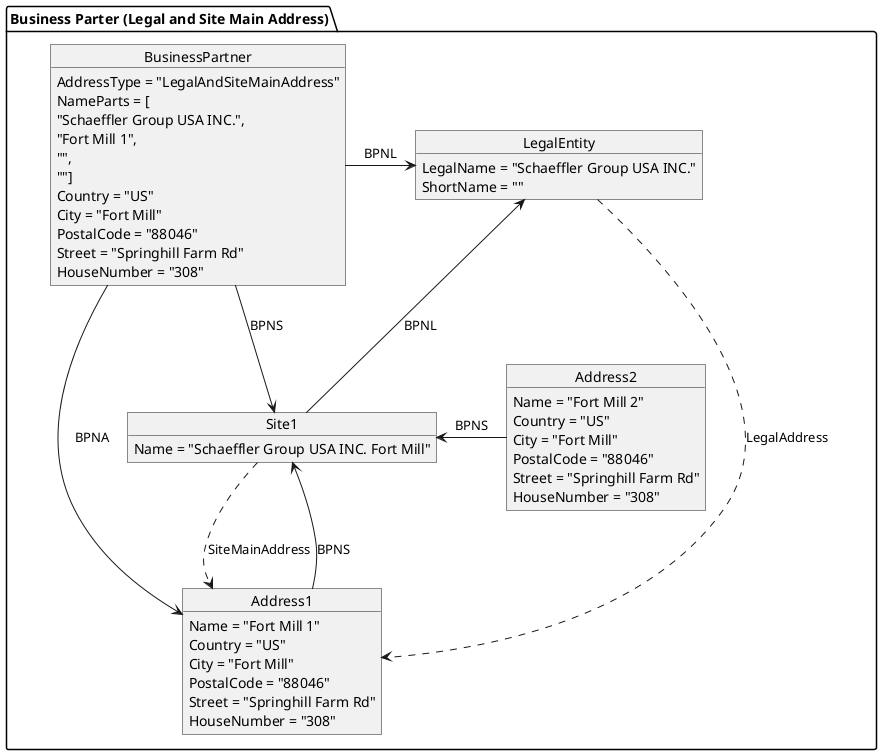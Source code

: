 @startuml legal-and-site-main-address

package "Business Parter (Legal and Site Main Address)" {
  object LegalEntity {
    LegalName = "Schaeffler Group USA INC."
    ShortName = ""
  }

  object Address1 {
    Name = "Fort Mill 1"
    Country = "US"
    City = "Fort Mill"
    PostalCode = "88046"
    Street = "Springhill Farm Rd"
    HouseNumber = "308"
  }

  object Address2 {
    Name = "Fort Mill 2"
    Country = "US"
    City = "Fort Mill"
    PostalCode = "88046"
    Street = "Springhill Farm Rd"
    HouseNumber = "308"
  }

  object Site1 {
    Name = "Schaeffler Group USA INC. Fort Mill"
  }

  object BusinessPartner {
    AddressType = "LegalAndSiteMainAddress"
    NameParts = [
      "Schaeffler Group USA INC.", 
      "Fort Mill 1", 
      "", 
      ""]
    Country = "US"
    City = "Fort Mill"
    PostalCode = "88046"
    Street = "Springhill Farm Rd"
    HouseNumber = "308"
  }

  BusinessPartner -r-> LegalEntity : BPNL
  BusinessPartner -r-> Site1 : BPNS
  BusinessPartner -u-> Address1 : BPNA
  LegalEntity .d.> Address1 : LegalAddress
  Site1 .d.> Address1 : SiteMainAddress
  Address1 -u-> Site1 : BPNS
  Address2 -l-> Site1 : BPNS
  Site1 -u-> LegalEntity : BPNL
}

@enduml

